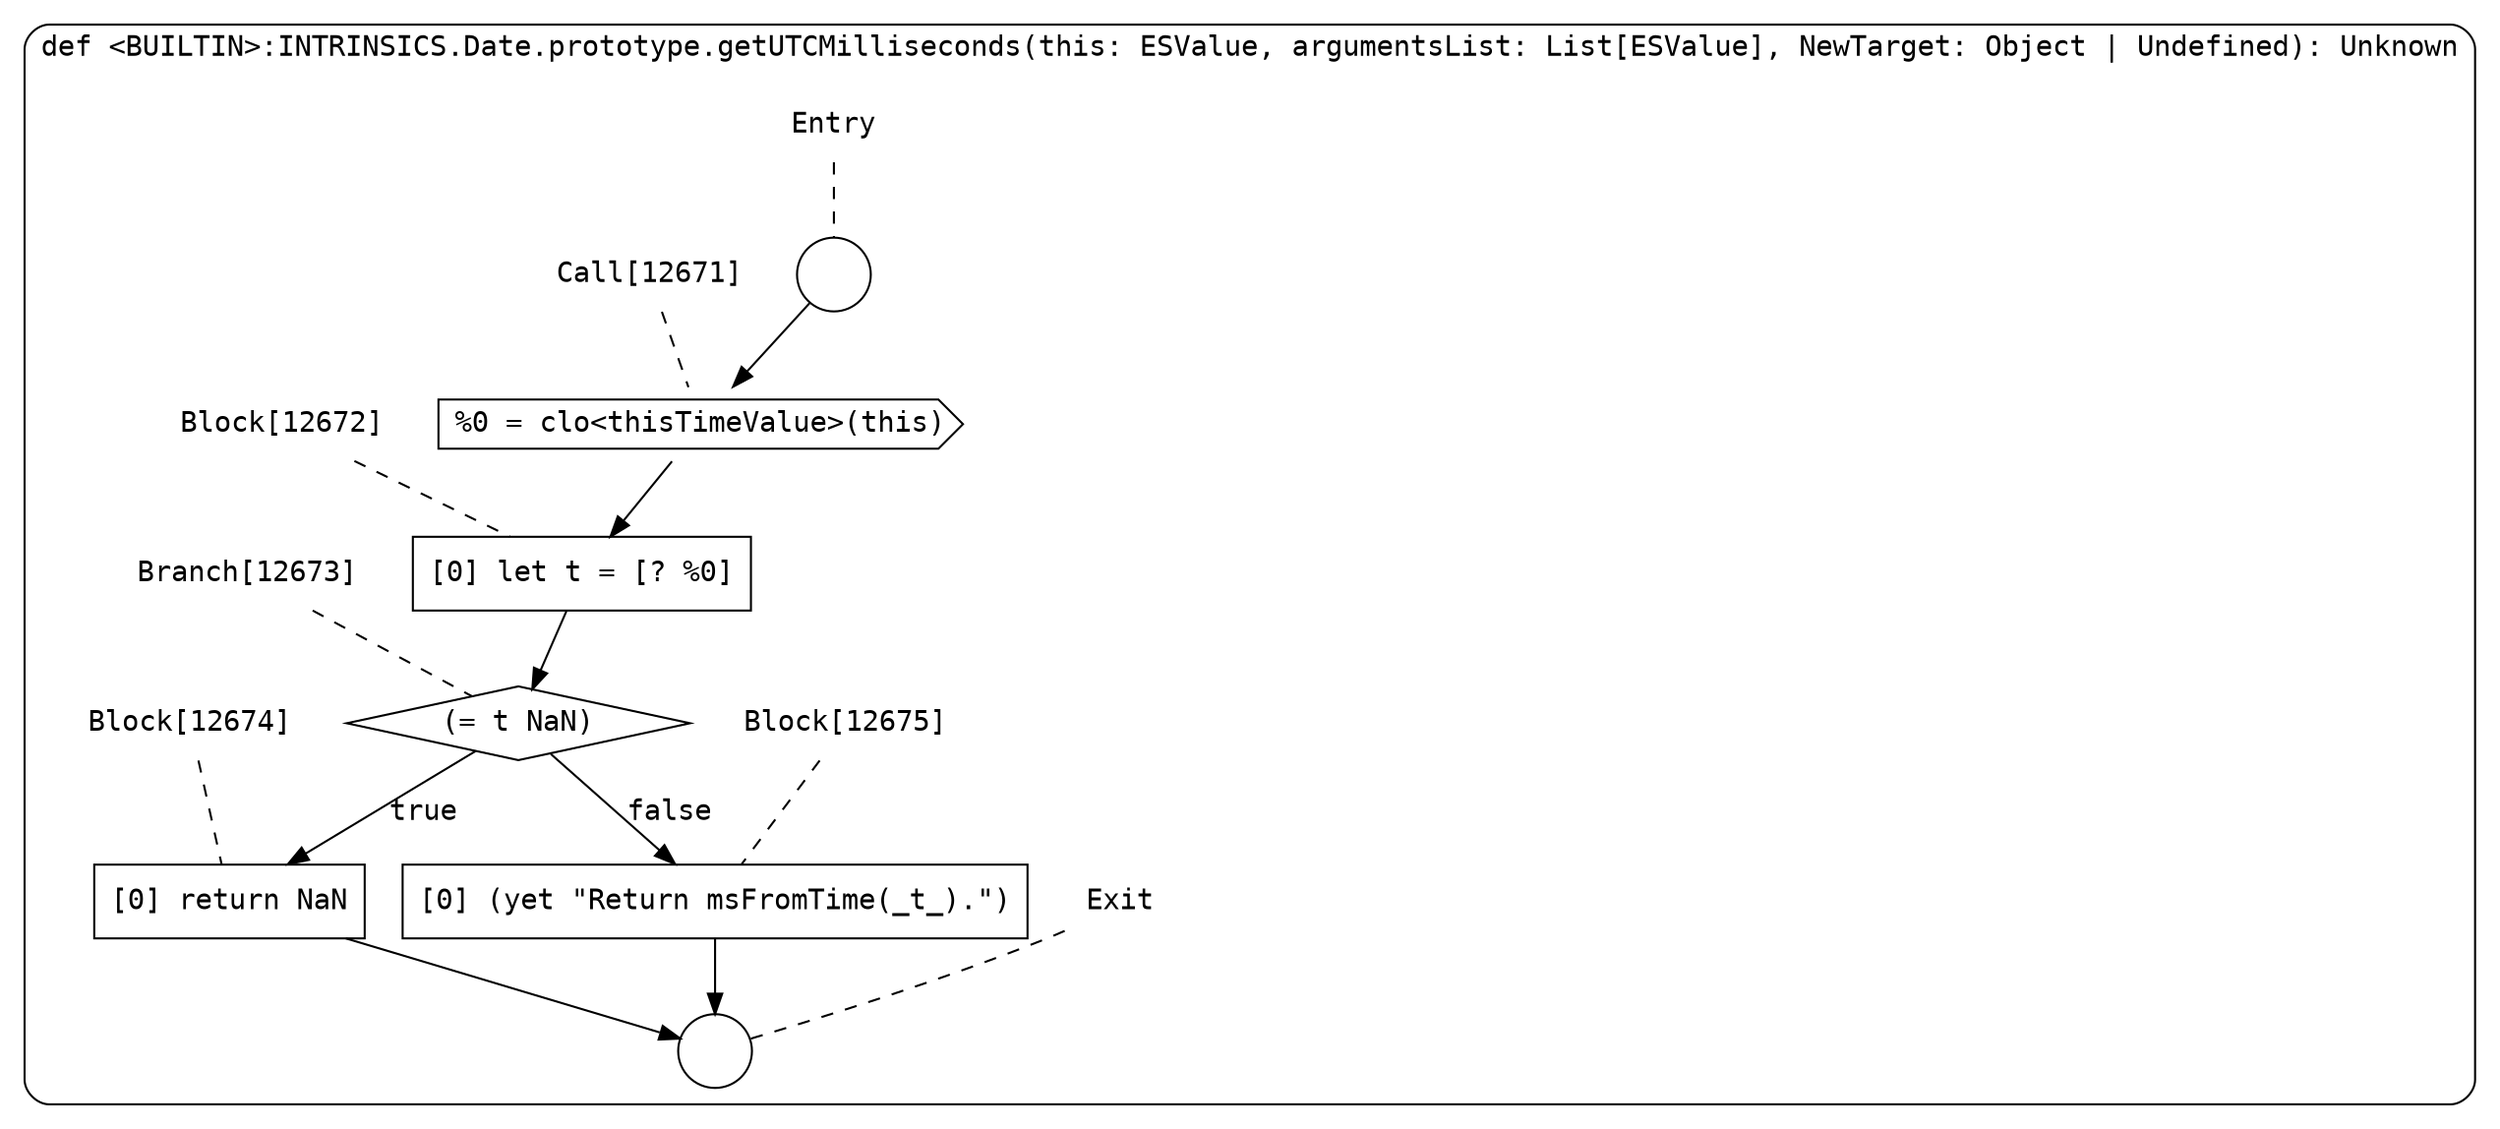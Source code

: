 digraph {
  graph [fontname = "Consolas"]
  node [fontname = "Consolas"]
  edge [fontname = "Consolas"]
  subgraph cluster2133 {
    label = "def <BUILTIN>:INTRINSICS.Date.prototype.getUTCMilliseconds(this: ESValue, argumentsList: List[ESValue], NewTarget: Object | Undefined): Unknown"
    style = rounded
    cluster2133_entry_name [shape=none, label=<<font color="black">Entry</font>>]
    cluster2133_entry_name -> cluster2133_entry [arrowhead=none, color="black", style=dashed]
    cluster2133_entry [shape=circle label=" " color="black" fillcolor="white" style=filled]
    cluster2133_entry -> node12671 [color="black"]
    cluster2133_exit_name [shape=none, label=<<font color="black">Exit</font>>]
    cluster2133_exit_name -> cluster2133_exit [arrowhead=none, color="black", style=dashed]
    cluster2133_exit [shape=circle label=" " color="black" fillcolor="white" style=filled]
    node12671_name [shape=none, label=<<font color="black">Call[12671]</font>>]
    node12671_name -> node12671 [arrowhead=none, color="black", style=dashed]
    node12671 [shape=cds, label=<<font color="black">%0 = clo&lt;thisTimeValue&gt;(this)</font>> color="black" fillcolor="white", style=filled]
    node12671 -> node12672 [color="black"]
    node12672_name [shape=none, label=<<font color="black">Block[12672]</font>>]
    node12672_name -> node12672 [arrowhead=none, color="black", style=dashed]
    node12672 [shape=box, label=<<font color="black">[0] let t = [? %0]<BR ALIGN="LEFT"/></font>> color="black" fillcolor="white", style=filled]
    node12672 -> node12673 [color="black"]
    node12673_name [shape=none, label=<<font color="black">Branch[12673]</font>>]
    node12673_name -> node12673 [arrowhead=none, color="black", style=dashed]
    node12673 [shape=diamond, label=<<font color="black">(= t NaN)</font>> color="black" fillcolor="white", style=filled]
    node12673 -> node12674 [label=<<font color="black">true</font>> color="black"]
    node12673 -> node12675 [label=<<font color="black">false</font>> color="black"]
    node12674_name [shape=none, label=<<font color="black">Block[12674]</font>>]
    node12674_name -> node12674 [arrowhead=none, color="black", style=dashed]
    node12674 [shape=box, label=<<font color="black">[0] return NaN<BR ALIGN="LEFT"/></font>> color="black" fillcolor="white", style=filled]
    node12674 -> cluster2133_exit [color="black"]
    node12675_name [shape=none, label=<<font color="black">Block[12675]</font>>]
    node12675_name -> node12675 [arrowhead=none, color="black", style=dashed]
    node12675 [shape=box, label=<<font color="black">[0] (yet &quot;Return msFromTime(_t_).&quot;)<BR ALIGN="LEFT"/></font>> color="black" fillcolor="white", style=filled]
    node12675 -> cluster2133_exit [color="black"]
  }
}